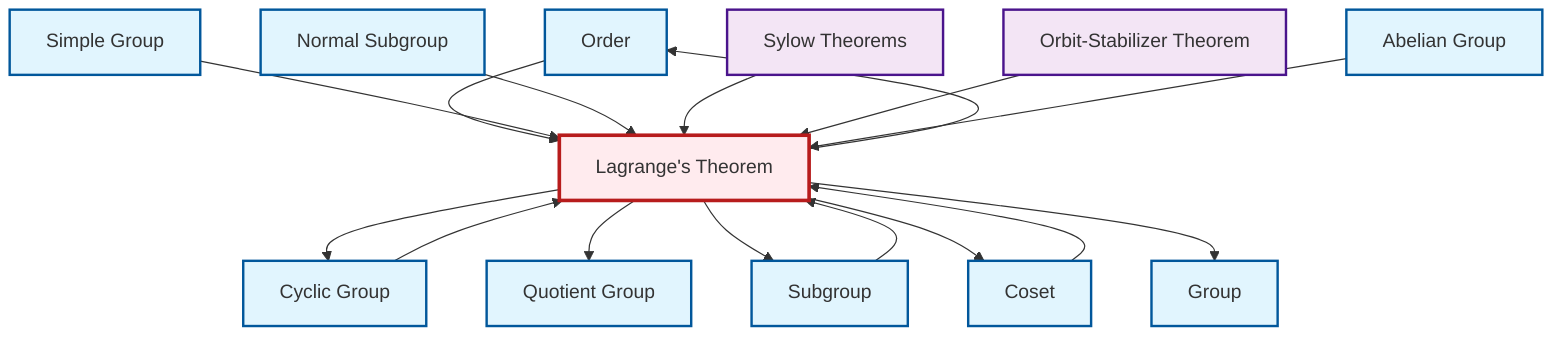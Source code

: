 graph TD
    classDef definition fill:#e1f5fe,stroke:#01579b,stroke-width:2px
    classDef theorem fill:#f3e5f5,stroke:#4a148c,stroke-width:2px
    classDef axiom fill:#fff3e0,stroke:#e65100,stroke-width:2px
    classDef example fill:#e8f5e9,stroke:#1b5e20,stroke-width:2px
    classDef current fill:#ffebee,stroke:#b71c1c,stroke-width:3px
    def-order["Order"]:::definition
    def-abelian-group["Abelian Group"]:::definition
    def-group["Group"]:::definition
    def-coset["Coset"]:::definition
    def-quotient-group["Quotient Group"]:::definition
    def-cyclic-group["Cyclic Group"]:::definition
    def-normal-subgroup["Normal Subgroup"]:::definition
    thm-sylow["Sylow Theorems"]:::theorem
    def-subgroup["Subgroup"]:::definition
    def-simple-group["Simple Group"]:::definition
    thm-orbit-stabilizer["Orbit-Stabilizer Theorem"]:::theorem
    thm-lagrange["Lagrange's Theorem"]:::theorem
    def-cyclic-group --> thm-lagrange
    thm-lagrange --> def-cyclic-group
    thm-lagrange --> def-quotient-group
    def-order --> thm-lagrange
    def-simple-group --> thm-lagrange
    def-normal-subgroup --> thm-lagrange
    def-subgroup --> thm-lagrange
    thm-sylow --> thm-lagrange
    thm-lagrange --> def-subgroup
    thm-orbit-stabilizer --> thm-lagrange
    def-coset --> thm-lagrange
    thm-lagrange --> def-coset
    def-abelian-group --> thm-lagrange
    thm-lagrange --> def-group
    thm-lagrange --> def-order
    class thm-lagrange current